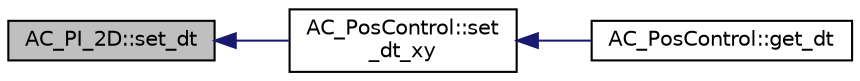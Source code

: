 digraph "AC_PI_2D::set_dt"
{
 // INTERACTIVE_SVG=YES
  edge [fontname="Helvetica",fontsize="10",labelfontname="Helvetica",labelfontsize="10"];
  node [fontname="Helvetica",fontsize="10",shape=record];
  rankdir="LR";
  Node1 [label="AC_PI_2D::set_dt",height=0.2,width=0.4,color="black", fillcolor="grey75", style="filled", fontcolor="black"];
  Node1 -> Node2 [dir="back",color="midnightblue",fontsize="10",style="solid",fontname="Helvetica"];
  Node2 [label="AC_PosControl::set\l_dt_xy",height=0.2,width=0.4,color="black", fillcolor="white", style="filled",URL="$classAC__PosControl.html#a331eca91f277ff91b9f6f8509ad71f5a",tooltip="set_dt_xy - sets time delta in seconds for horizontal controller (i.e. 50hz = 0.02) ..."];
  Node2 -> Node3 [dir="back",color="midnightblue",fontsize="10",style="solid",fontname="Helvetica"];
  Node3 [label="AC_PosControl::get_dt",height=0.2,width=0.4,color="black", fillcolor="white", style="filled",URL="$classAC__PosControl.html#a72bcf0f84c14b53d2d45d09f2a6a599f"];
}
